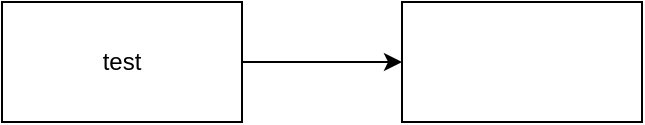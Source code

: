 <mxfile>
    <diagram id="2E6YN7Ory4_qHrRQ3f4a" name="ページ1">
        <mxGraphModel dx="853" dy="609" grid="1" gridSize="10" guides="1" tooltips="1" connect="1" arrows="1" fold="1" page="1" pageScale="1" pageWidth="827" pageHeight="1169" math="0" shadow="0">
            <root>
                <mxCell id="0"/>
                <mxCell id="1" parent="0"/>
                <mxCell id="3" style="edgeStyle=none;html=1;" edge="1" parent="1" source="2" target="4">
                    <mxGeometry relative="1" as="geometry">
                        <mxPoint x="400" y="110" as="targetPoint"/>
                    </mxGeometry>
                </mxCell>
                <mxCell id="2" value="test" style="rounded=0;whiteSpace=wrap;html=1;" vertex="1" parent="1">
                    <mxGeometry x="160" y="80" width="120" height="60" as="geometry"/>
                </mxCell>
                <mxCell id="4" value="" style="rounded=0;whiteSpace=wrap;html=1;" vertex="1" parent="1">
                    <mxGeometry x="360" y="80" width="120" height="60" as="geometry"/>
                </mxCell>
            </root>
        </mxGraphModel>
    </diagram>
    <diagram id="Z0GbKfk6Bpj9gNJOiwRV" name="ページ2">
        <mxGraphModel dx="853" dy="609" grid="1" gridSize="10" guides="1" tooltips="1" connect="1" arrows="1" fold="1" page="1" pageScale="1" pageWidth="827" pageHeight="1169" math="0" shadow="0">
            <root>
                <mxCell id="1RSthwgA8eetB9EaYtnd-0"/>
                <mxCell id="1RSthwgA8eetB9EaYtnd-1" parent="1RSthwgA8eetB9EaYtnd-0"/>
            </root>
        </mxGraphModel>
    </diagram>
</mxfile>